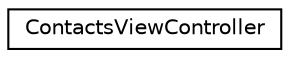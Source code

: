 digraph G
{
  edge [fontname="Helvetica",fontsize="10",labelfontname="Helvetica",labelfontsize="10"];
  node [fontname="Helvetica",fontsize="10",shape=record];
  rankdir="LR";
  Node1 [label="ContactsViewController",height=0.2,width=0.4,color="black", fillcolor="white", style="filled",URL="$interface_contacts_view_controller.html"];
}
